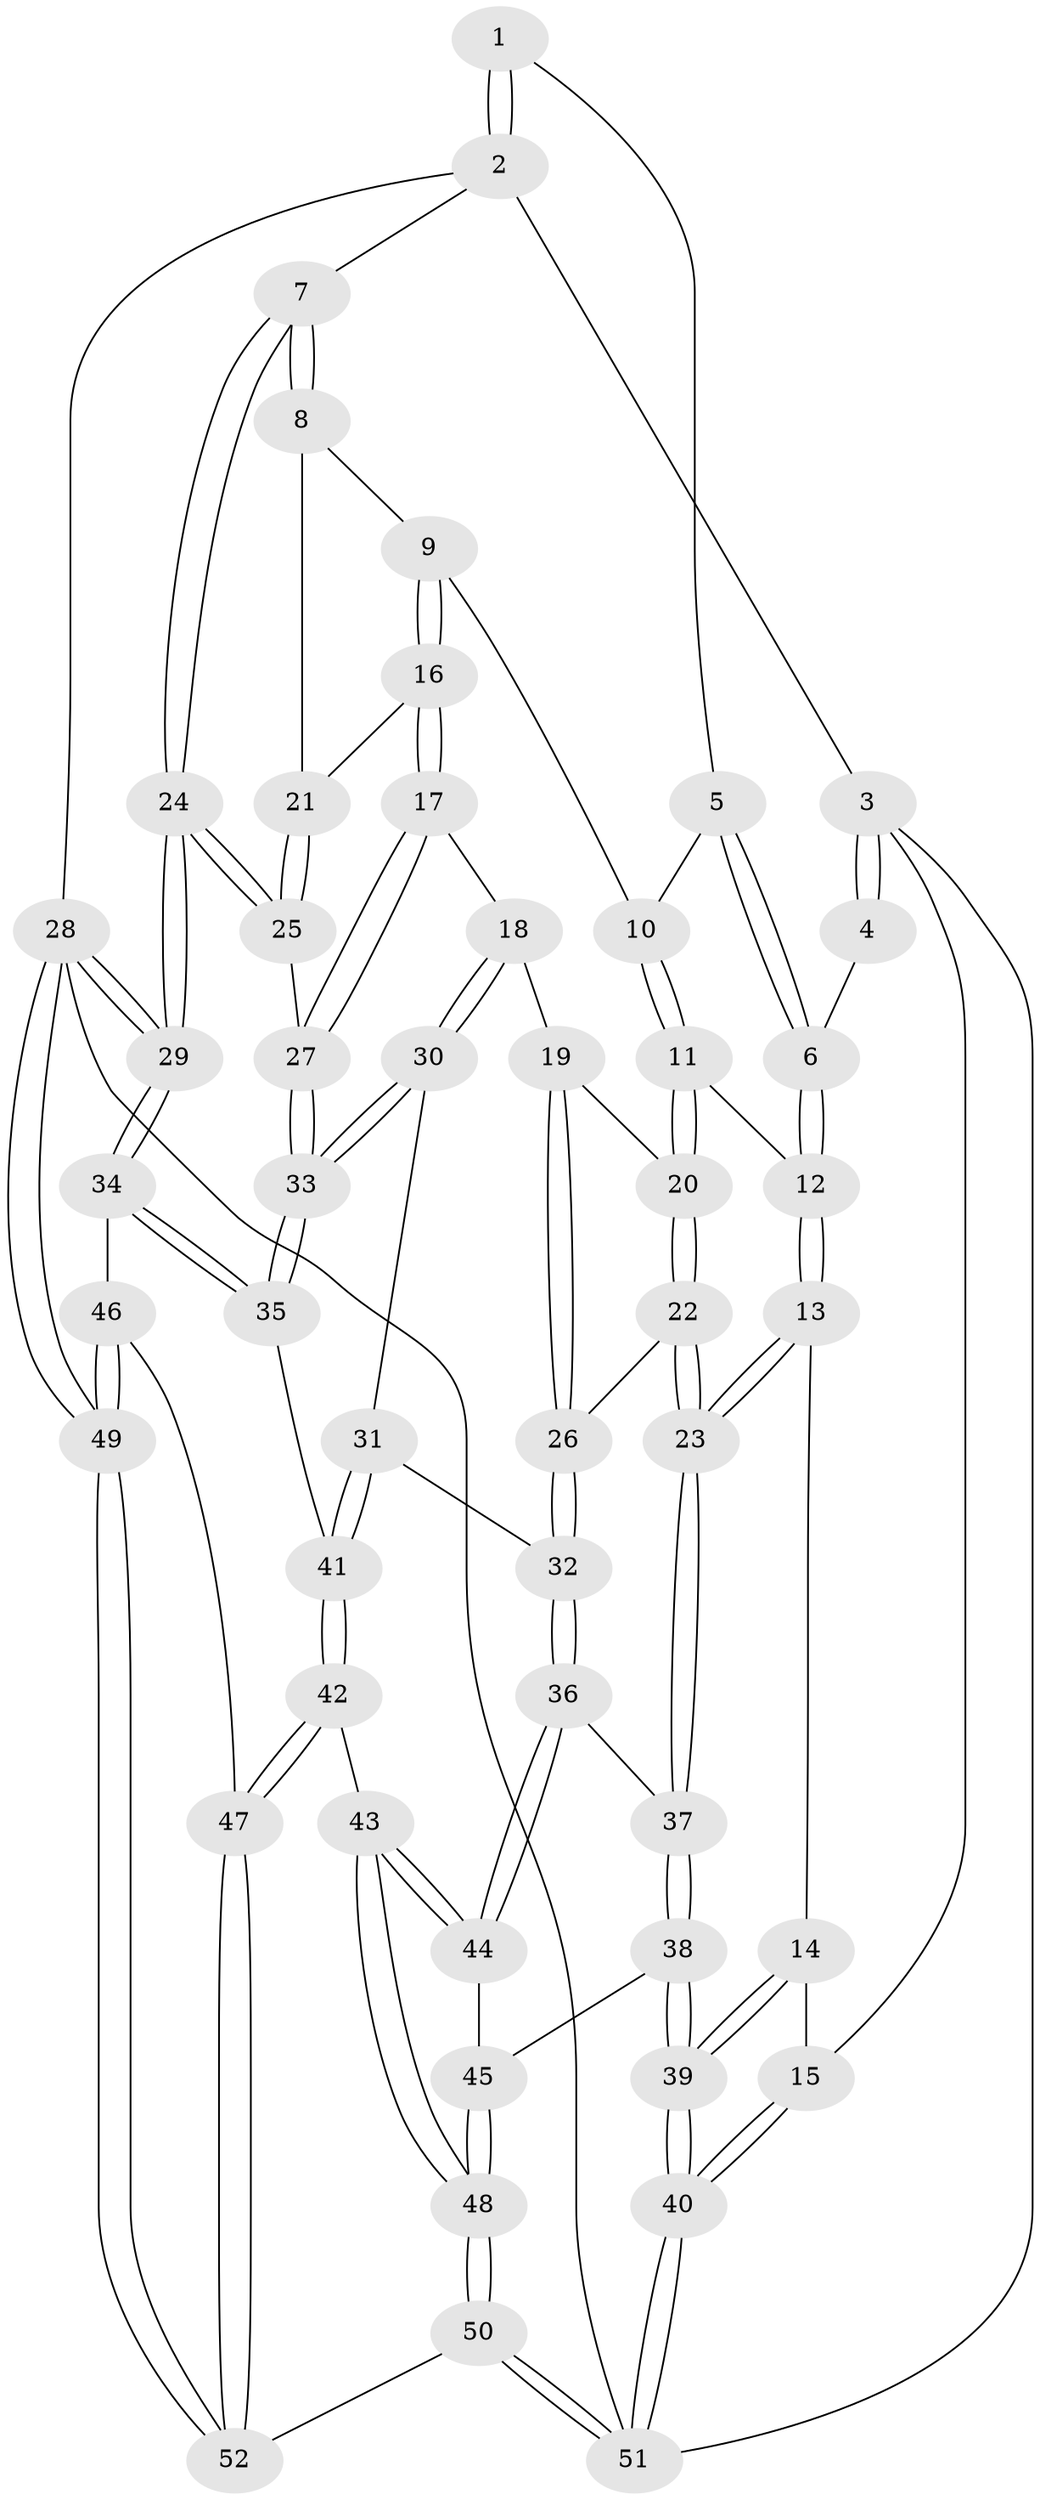 // coarse degree distribution, {4: 0.5666666666666667, 5: 0.23333333333333334, 3: 0.16666666666666666, 6: 0.03333333333333333}
// Generated by graph-tools (version 1.1) at 2025/42/03/06/25 10:42:30]
// undirected, 52 vertices, 127 edges
graph export_dot {
graph [start="1"]
  node [color=gray90,style=filled];
  1 [pos="+0.6530529974677501+0"];
  2 [pos="+1+0"];
  3 [pos="+0+0"];
  4 [pos="+0.03531429226048432+0"];
  5 [pos="+0.6141762576783699+0"];
  6 [pos="+0.2853063660141727+0.16718088157750968"];
  7 [pos="+1+0"];
  8 [pos="+1+0"];
  9 [pos="+0.6554763381749926+0.20439013313279528"];
  10 [pos="+0.6491169154678289+0.1966490863237971"];
  11 [pos="+0.37617406706512235+0.2799793173650549"];
  12 [pos="+0.2821619745096533+0.24580107602578397"];
  13 [pos="+0.17605405404268448+0.35098300433848756"];
  14 [pos="+0.028828796364499965+0.3656007025800574"];
  15 [pos="+0+0.3335140645339229"];
  16 [pos="+0.7287850315877135+0.33743514103469663"];
  17 [pos="+0.7258279810084316+0.3440464139981032"];
  18 [pos="+0.698037038226732+0.3847296146377347"];
  19 [pos="+0.5012347729602363+0.42203914866872866"];
  20 [pos="+0.47908694662795626+0.40596974056411905"];
  21 [pos="+0.7901074535163649+0.3263677570906542"];
  22 [pos="+0.3358368346038377+0.508385775224534"];
  23 [pos="+0.26811079088417866+0.5314815778596553"];
  24 [pos="+1+0.49755600571279057"];
  25 [pos="+0.991343591118448+0.4481740851132438"];
  26 [pos="+0.4897394253178603+0.5088928382863219"];
  27 [pos="+0.8685141971208017+0.5197924024364191"];
  28 [pos="+1+1"];
  29 [pos="+1+0.704389749503962"];
  30 [pos="+0.6952687909180348+0.47896228706699945"];
  31 [pos="+0.620323028418083+0.5926012720956781"];
  32 [pos="+0.5091528652391245+0.626541308498891"];
  33 [pos="+0.8361019661605454+0.6314161800317566"];
  34 [pos="+0.8995673771662728+0.7628102874347572"];
  35 [pos="+0.8781221841716238+0.7583100074426858"];
  36 [pos="+0.48721496618932375+0.6556753674656931"];
  37 [pos="+0.2829921164569203+0.6370319267628773"];
  38 [pos="+0.1531956091281415+0.8148928553302615"];
  39 [pos="+0.11798290945954347+0.8326093986015826"];
  40 [pos="+0+1"];
  41 [pos="+0.7974802747255801+0.7810742212402161"];
  42 [pos="+0.7442835776309383+0.8185663928684108"];
  43 [pos="+0.6032859838367219+0.8753480885861662"];
  44 [pos="+0.5337973555540415+0.8089496069176146"];
  45 [pos="+0.3067463718637804+0.8564262134858703"];
  46 [pos="+0.9028869121798321+0.8739100704890727"];
  47 [pos="+0.8174887097454541+1"];
  48 [pos="+0.5359715217104168+1"];
  49 [pos="+1+1"];
  50 [pos="+0.5333367048099752+1"];
  51 [pos="+0+1"];
  52 [pos="+0.8057654364019203+1"];
  1 -- 2;
  1 -- 2;
  1 -- 5;
  2 -- 3;
  2 -- 7;
  2 -- 28;
  3 -- 4;
  3 -- 4;
  3 -- 15;
  3 -- 51;
  4 -- 6;
  5 -- 6;
  5 -- 6;
  5 -- 10;
  6 -- 12;
  6 -- 12;
  7 -- 8;
  7 -- 8;
  7 -- 24;
  7 -- 24;
  8 -- 9;
  8 -- 21;
  9 -- 10;
  9 -- 16;
  9 -- 16;
  10 -- 11;
  10 -- 11;
  11 -- 12;
  11 -- 20;
  11 -- 20;
  12 -- 13;
  12 -- 13;
  13 -- 14;
  13 -- 23;
  13 -- 23;
  14 -- 15;
  14 -- 39;
  14 -- 39;
  15 -- 40;
  15 -- 40;
  16 -- 17;
  16 -- 17;
  16 -- 21;
  17 -- 18;
  17 -- 27;
  17 -- 27;
  18 -- 19;
  18 -- 30;
  18 -- 30;
  19 -- 20;
  19 -- 26;
  19 -- 26;
  20 -- 22;
  20 -- 22;
  21 -- 25;
  21 -- 25;
  22 -- 23;
  22 -- 23;
  22 -- 26;
  23 -- 37;
  23 -- 37;
  24 -- 25;
  24 -- 25;
  24 -- 29;
  24 -- 29;
  25 -- 27;
  26 -- 32;
  26 -- 32;
  27 -- 33;
  27 -- 33;
  28 -- 29;
  28 -- 29;
  28 -- 49;
  28 -- 49;
  28 -- 51;
  29 -- 34;
  29 -- 34;
  30 -- 31;
  30 -- 33;
  30 -- 33;
  31 -- 32;
  31 -- 41;
  31 -- 41;
  32 -- 36;
  32 -- 36;
  33 -- 35;
  33 -- 35;
  34 -- 35;
  34 -- 35;
  34 -- 46;
  35 -- 41;
  36 -- 37;
  36 -- 44;
  36 -- 44;
  37 -- 38;
  37 -- 38;
  38 -- 39;
  38 -- 39;
  38 -- 45;
  39 -- 40;
  39 -- 40;
  40 -- 51;
  40 -- 51;
  41 -- 42;
  41 -- 42;
  42 -- 43;
  42 -- 47;
  42 -- 47;
  43 -- 44;
  43 -- 44;
  43 -- 48;
  43 -- 48;
  44 -- 45;
  45 -- 48;
  45 -- 48;
  46 -- 47;
  46 -- 49;
  46 -- 49;
  47 -- 52;
  47 -- 52;
  48 -- 50;
  48 -- 50;
  49 -- 52;
  49 -- 52;
  50 -- 51;
  50 -- 51;
  50 -- 52;
}
